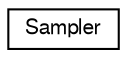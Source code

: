 digraph "Graphical Class Hierarchy"
{
  edge [fontname="FreeSans",fontsize="10",labelfontname="FreeSans",labelfontsize="10"];
  node [fontname="FreeSans",fontsize="10",shape=record];
  rankdir="LR";
  Node1 [label="Sampler",height=0.2,width=0.4,color="black", fillcolor="white", style="filled",URL="$classSampler.html",tooltip="The Sampler class is mainly used to anti-alias the renderered image. "];
}
